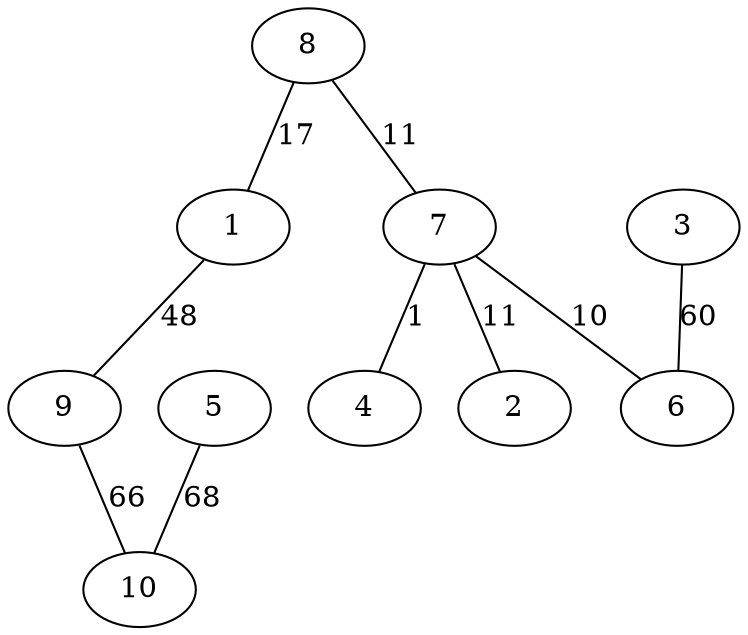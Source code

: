 graph G_1_MST {
    9;
    10;
    7;
    4;
    8;
    1;
    5;
    6;
    2;
    3;
    9 -- 10 [label="66"];
    7 -- 4 [label="1"];
    8 -- 1 [label="17"];
    8 -- 7 [label="11"];
    5 -- 10 [label="68"];
    7 -- 6 [label="10"];
    7 -- 2 [label="11"];
    3 -- 6 [label="60"];
    1 -- 9 [label="48"];
}